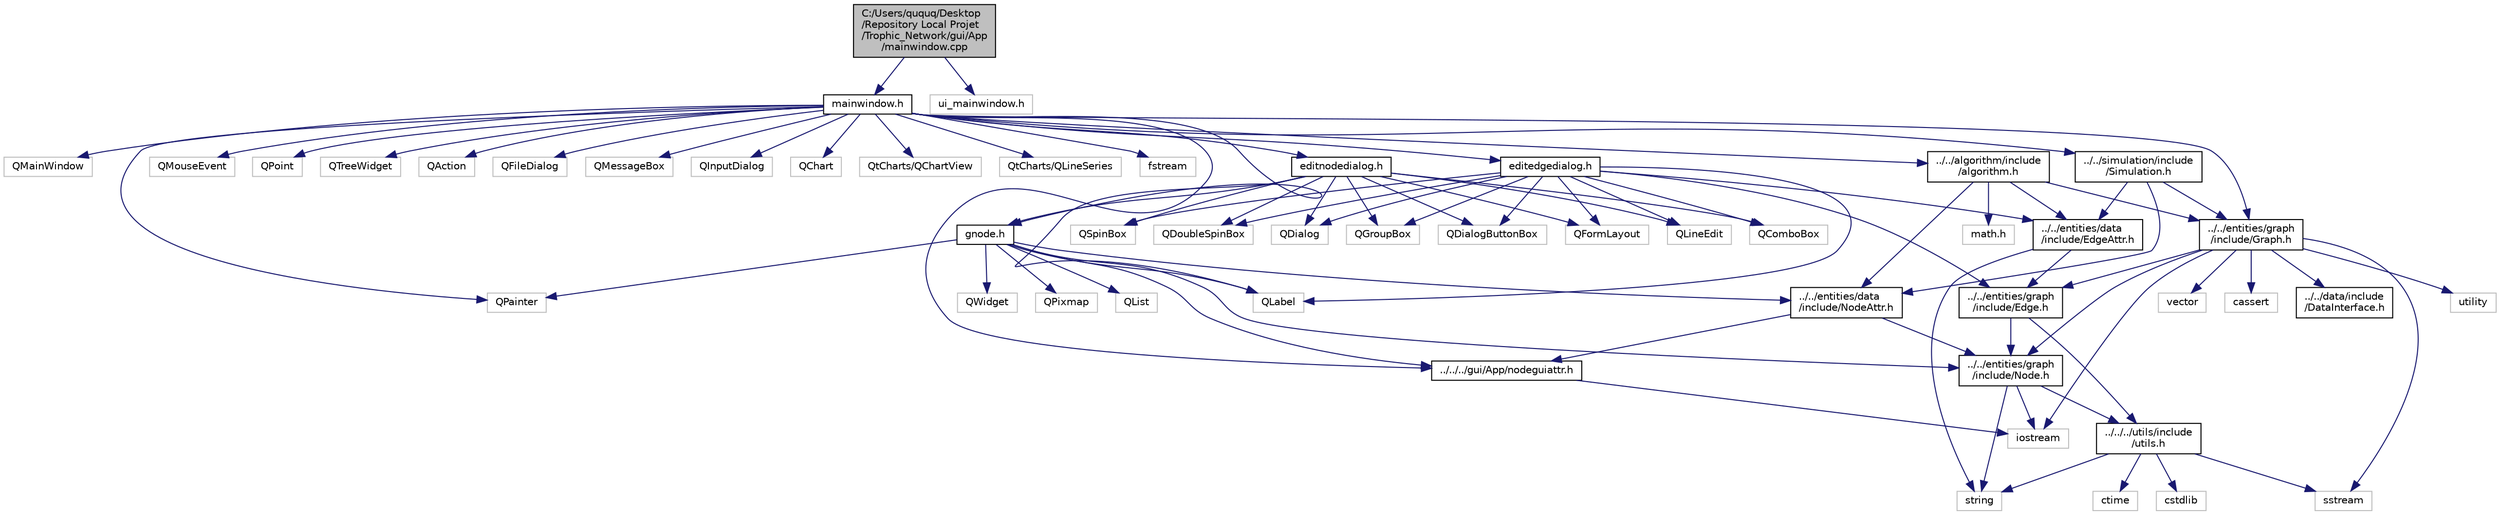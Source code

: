 digraph "C:/Users/ququq/Desktop/Repository Local Projet/Trophic_Network/gui/App/mainwindow.cpp"
{
  edge [fontname="Helvetica",fontsize="10",labelfontname="Helvetica",labelfontsize="10"];
  node [fontname="Helvetica",fontsize="10",shape=record];
  Node0 [label="C:/Users/ququq/Desktop\l/Repository Local Projet\l/Trophic_Network/gui/App\l/mainwindow.cpp",height=0.2,width=0.4,color="black", fillcolor="grey75", style="filled", fontcolor="black"];
  Node0 -> Node1 [color="midnightblue",fontsize="10",style="solid"];
  Node1 [label="mainwindow.h",height=0.2,width=0.4,color="black", fillcolor="white", style="filled",URL="$mainwindow_8h.html"];
  Node1 -> Node2 [color="midnightblue",fontsize="10",style="solid"];
  Node2 [label="QMainWindow",height=0.2,width=0.4,color="grey75", fillcolor="white", style="filled"];
  Node1 -> Node3 [color="midnightblue",fontsize="10",style="solid"];
  Node3 [label="QPainter",height=0.2,width=0.4,color="grey75", fillcolor="white", style="filled"];
  Node1 -> Node4 [color="midnightblue",fontsize="10",style="solid"];
  Node4 [label="QMouseEvent",height=0.2,width=0.4,color="grey75", fillcolor="white", style="filled"];
  Node1 -> Node5 [color="midnightblue",fontsize="10",style="solid"];
  Node5 [label="QPoint",height=0.2,width=0.4,color="grey75", fillcolor="white", style="filled"];
  Node1 -> Node6 [color="midnightblue",fontsize="10",style="solid"];
  Node6 [label="QTreeWidget",height=0.2,width=0.4,color="grey75", fillcolor="white", style="filled"];
  Node1 -> Node7 [color="midnightblue",fontsize="10",style="solid"];
  Node7 [label="QAction",height=0.2,width=0.4,color="grey75", fillcolor="white", style="filled"];
  Node1 -> Node8 [color="midnightblue",fontsize="10",style="solid"];
  Node8 [label="QFileDialog",height=0.2,width=0.4,color="grey75", fillcolor="white", style="filled"];
  Node1 -> Node9 [color="midnightblue",fontsize="10",style="solid"];
  Node9 [label="QMessageBox",height=0.2,width=0.4,color="grey75", fillcolor="white", style="filled"];
  Node1 -> Node10 [color="midnightblue",fontsize="10",style="solid"];
  Node10 [label="QInputDialog",height=0.2,width=0.4,color="grey75", fillcolor="white", style="filled"];
  Node1 -> Node11 [color="midnightblue",fontsize="10",style="solid"];
  Node11 [label="QChart",height=0.2,width=0.4,color="grey75", fillcolor="white", style="filled"];
  Node1 -> Node12 [color="midnightblue",fontsize="10",style="solid"];
  Node12 [label="QtCharts/QChartView",height=0.2,width=0.4,color="grey75", fillcolor="white", style="filled"];
  Node1 -> Node13 [color="midnightblue",fontsize="10",style="solid"];
  Node13 [label="QtCharts/QLineSeries",height=0.2,width=0.4,color="grey75", fillcolor="white", style="filled"];
  Node1 -> Node14 [color="midnightblue",fontsize="10",style="solid"];
  Node14 [label="fstream",height=0.2,width=0.4,color="grey75", fillcolor="white", style="filled"];
  Node1 -> Node15 [color="midnightblue",fontsize="10",style="solid"];
  Node15 [label="gnode.h",height=0.2,width=0.4,color="black", fillcolor="white", style="filled",URL="$gnode_8h.html"];
  Node15 -> Node16 [color="midnightblue",fontsize="10",style="solid"];
  Node16 [label="QWidget",height=0.2,width=0.4,color="grey75", fillcolor="white", style="filled"];
  Node15 -> Node17 [color="midnightblue",fontsize="10",style="solid"];
  Node17 [label="QPixmap",height=0.2,width=0.4,color="grey75", fillcolor="white", style="filled"];
  Node15 -> Node18 [color="midnightblue",fontsize="10",style="solid"];
  Node18 [label="QLabel",height=0.2,width=0.4,color="grey75", fillcolor="white", style="filled"];
  Node15 -> Node3 [color="midnightblue",fontsize="10",style="solid"];
  Node15 -> Node19 [color="midnightblue",fontsize="10",style="solid"];
  Node19 [label="QList",height=0.2,width=0.4,color="grey75", fillcolor="white", style="filled"];
  Node15 -> Node20 [color="midnightblue",fontsize="10",style="solid"];
  Node20 [label="../../entities/graph\l/include/Node.h",height=0.2,width=0.4,color="black", fillcolor="white", style="filled",URL="$_node_8h.html",tooltip="Header Node. "];
  Node20 -> Node21 [color="midnightblue",fontsize="10",style="solid"];
  Node21 [label="../../../utils/include\l/utils.h",height=0.2,width=0.4,color="black", fillcolor="white", style="filled",URL="$utils_8h.html"];
  Node21 -> Node22 [color="midnightblue",fontsize="10",style="solid"];
  Node22 [label="cstdlib",height=0.2,width=0.4,color="grey75", fillcolor="white", style="filled"];
  Node21 -> Node23 [color="midnightblue",fontsize="10",style="solid"];
  Node23 [label="ctime",height=0.2,width=0.4,color="grey75", fillcolor="white", style="filled"];
  Node21 -> Node24 [color="midnightblue",fontsize="10",style="solid"];
  Node24 [label="string",height=0.2,width=0.4,color="grey75", fillcolor="white", style="filled"];
  Node21 -> Node25 [color="midnightblue",fontsize="10",style="solid"];
  Node25 [label="sstream",height=0.2,width=0.4,color="grey75", fillcolor="white", style="filled"];
  Node20 -> Node24 [color="midnightblue",fontsize="10",style="solid"];
  Node20 -> Node26 [color="midnightblue",fontsize="10",style="solid"];
  Node26 [label="iostream",height=0.2,width=0.4,color="grey75", fillcolor="white", style="filled"];
  Node15 -> Node27 [color="midnightblue",fontsize="10",style="solid"];
  Node27 [label="../../entities/data\l/include/NodeAttr.h",height=0.2,width=0.4,color="black", fillcolor="white", style="filled",URL="$_node_attr_8h.html"];
  Node27 -> Node20 [color="midnightblue",fontsize="10",style="solid"];
  Node27 -> Node28 [color="midnightblue",fontsize="10",style="solid"];
  Node28 [label="../../../gui/App/nodeguiattr.h",height=0.2,width=0.4,color="black", fillcolor="white", style="filled",URL="$nodeguiattr_8h.html"];
  Node28 -> Node26 [color="midnightblue",fontsize="10",style="solid"];
  Node15 -> Node28 [color="midnightblue",fontsize="10",style="solid"];
  Node1 -> Node28 [color="midnightblue",fontsize="10",style="solid"];
  Node1 -> Node29 [color="midnightblue",fontsize="10",style="solid"];
  Node29 [label="editnodedialog.h",height=0.2,width=0.4,color="black", fillcolor="white", style="filled",URL="$editnodedialog_8h.html"];
  Node29 -> Node30 [color="midnightblue",fontsize="10",style="solid"];
  Node30 [label="QDialog",height=0.2,width=0.4,color="grey75", fillcolor="white", style="filled"];
  Node29 -> Node31 [color="midnightblue",fontsize="10",style="solid"];
  Node31 [label="QGroupBox",height=0.2,width=0.4,color="grey75", fillcolor="white", style="filled"];
  Node29 -> Node32 [color="midnightblue",fontsize="10",style="solid"];
  Node32 [label="QDialogButtonBox",height=0.2,width=0.4,color="grey75", fillcolor="white", style="filled"];
  Node29 -> Node33 [color="midnightblue",fontsize="10",style="solid"];
  Node33 [label="QFormLayout",height=0.2,width=0.4,color="grey75", fillcolor="white", style="filled"];
  Node29 -> Node34 [color="midnightblue",fontsize="10",style="solid"];
  Node34 [label="QLineEdit",height=0.2,width=0.4,color="grey75", fillcolor="white", style="filled"];
  Node29 -> Node35 [color="midnightblue",fontsize="10",style="solid"];
  Node35 [label="QComboBox",height=0.2,width=0.4,color="grey75", fillcolor="white", style="filled"];
  Node29 -> Node36 [color="midnightblue",fontsize="10",style="solid"];
  Node36 [label="QSpinBox",height=0.2,width=0.4,color="grey75", fillcolor="white", style="filled"];
  Node29 -> Node37 [color="midnightblue",fontsize="10",style="solid"];
  Node37 [label="QDoubleSpinBox",height=0.2,width=0.4,color="grey75", fillcolor="white", style="filled"];
  Node29 -> Node18 [color="midnightblue",fontsize="10",style="solid"];
  Node29 -> Node15 [color="midnightblue",fontsize="10",style="solid"];
  Node1 -> Node38 [color="midnightblue",fontsize="10",style="solid"];
  Node38 [label="editedgedialog.h",height=0.2,width=0.4,color="black", fillcolor="white", style="filled",URL="$editedgedialog_8h.html"];
  Node38 -> Node30 [color="midnightblue",fontsize="10",style="solid"];
  Node38 -> Node31 [color="midnightblue",fontsize="10",style="solid"];
  Node38 -> Node32 [color="midnightblue",fontsize="10",style="solid"];
  Node38 -> Node33 [color="midnightblue",fontsize="10",style="solid"];
  Node38 -> Node34 [color="midnightblue",fontsize="10",style="solid"];
  Node38 -> Node35 [color="midnightblue",fontsize="10",style="solid"];
  Node38 -> Node36 [color="midnightblue",fontsize="10",style="solid"];
  Node38 -> Node37 [color="midnightblue",fontsize="10",style="solid"];
  Node38 -> Node18 [color="midnightblue",fontsize="10",style="solid"];
  Node38 -> Node39 [color="midnightblue",fontsize="10",style="solid"];
  Node39 [label="../../entities/graph\l/include/Edge.h",height=0.2,width=0.4,color="black", fillcolor="white", style="filled",URL="$_edge_8h.html",tooltip="Header Edge. "];
  Node39 -> Node20 [color="midnightblue",fontsize="10",style="solid"];
  Node39 -> Node21 [color="midnightblue",fontsize="10",style="solid"];
  Node38 -> Node40 [color="midnightblue",fontsize="10",style="solid"];
  Node40 [label="../../entities/data\l/include/EdgeAttr.h",height=0.2,width=0.4,color="black", fillcolor="white", style="filled",URL="$_edge_attr_8h.html"];
  Node40 -> Node39 [color="midnightblue",fontsize="10",style="solid"];
  Node40 -> Node24 [color="midnightblue",fontsize="10",style="solid"];
  Node1 -> Node41 [color="midnightblue",fontsize="10",style="solid"];
  Node41 [label="../../algorithm/include\l/algorithm.h",height=0.2,width=0.4,color="black", fillcolor="white", style="filled",URL="$algorithm_8h.html"];
  Node41 -> Node42 [color="midnightblue",fontsize="10",style="solid"];
  Node42 [label="../../entities/graph\l/include/Graph.h",height=0.2,width=0.4,color="black", fillcolor="white", style="filled",URL="$_graph_8h.html",tooltip="Header Graph. "];
  Node42 -> Node43 [color="midnightblue",fontsize="10",style="solid"];
  Node43 [label="utility",height=0.2,width=0.4,color="grey75", fillcolor="white", style="filled"];
  Node42 -> Node44 [color="midnightblue",fontsize="10",style="solid"];
  Node44 [label="vector",height=0.2,width=0.4,color="grey75", fillcolor="white", style="filled"];
  Node42 -> Node26 [color="midnightblue",fontsize="10",style="solid"];
  Node42 -> Node45 [color="midnightblue",fontsize="10",style="solid"];
  Node45 [label="cassert",height=0.2,width=0.4,color="grey75", fillcolor="white", style="filled"];
  Node42 -> Node25 [color="midnightblue",fontsize="10",style="solid"];
  Node42 -> Node20 [color="midnightblue",fontsize="10",style="solid"];
  Node42 -> Node39 [color="midnightblue",fontsize="10",style="solid"];
  Node42 -> Node46 [color="midnightblue",fontsize="10",style="solid"];
  Node46 [label="../../data/include\l/DataInterface.h",height=0.2,width=0.4,color="black", fillcolor="white", style="filled",URL="$_data_interface_8h.html"];
  Node41 -> Node27 [color="midnightblue",fontsize="10",style="solid"];
  Node41 -> Node40 [color="midnightblue",fontsize="10",style="solid"];
  Node41 -> Node47 [color="midnightblue",fontsize="10",style="solid"];
  Node47 [label="math.h",height=0.2,width=0.4,color="grey75", fillcolor="white", style="filled"];
  Node1 -> Node42 [color="midnightblue",fontsize="10",style="solid"];
  Node1 -> Node48 [color="midnightblue",fontsize="10",style="solid"];
  Node48 [label="../../simulation/include\l/Simulation.h",height=0.2,width=0.4,color="black", fillcolor="white", style="filled",URL="$_simulation_8h.html",tooltip="Header Graph. "];
  Node48 -> Node42 [color="midnightblue",fontsize="10",style="solid"];
  Node48 -> Node27 [color="midnightblue",fontsize="10",style="solid"];
  Node48 -> Node40 [color="midnightblue",fontsize="10",style="solid"];
  Node0 -> Node49 [color="midnightblue",fontsize="10",style="solid"];
  Node49 [label="ui_mainwindow.h",height=0.2,width=0.4,color="grey75", fillcolor="white", style="filled"];
}
